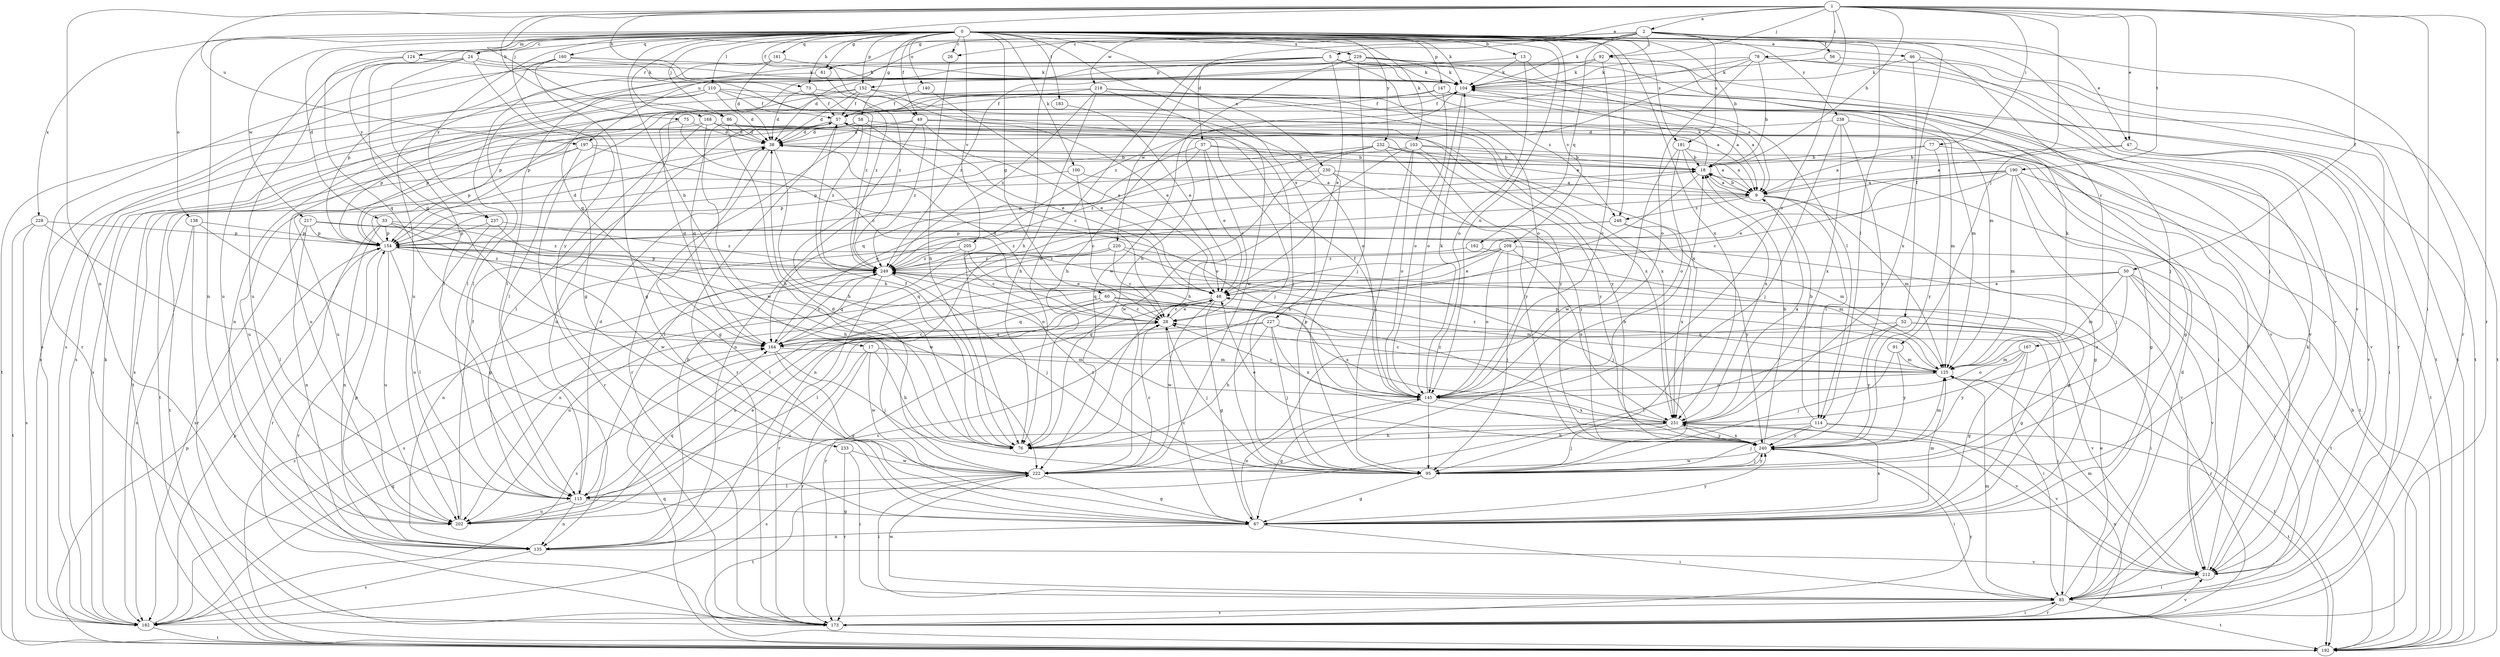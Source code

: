 strict digraph  {
0;
1;
2;
5;
9;
13;
17;
18;
24;
26;
28;
33;
37;
38;
46;
47;
48;
49;
50;
52;
56;
57;
58;
60;
61;
67;
73;
75;
76;
77;
78;
85;
86;
91;
92;
95;
100;
103;
104;
110;
114;
115;
124;
125;
135;
138;
140;
145;
147;
152;
154;
160;
161;
162;
164;
167;
168;
173;
181;
182;
183;
190;
192;
197;
202;
205;
208;
212;
217;
218;
220;
222;
227;
228;
229;
230;
231;
232;
233;
237;
238;
240;
248;
249;
0 -> 13  [label=b];
0 -> 17  [label=b];
0 -> 18  [label=b];
0 -> 24  [label=c];
0 -> 26  [label=c];
0 -> 33  [label=d];
0 -> 46  [label=e];
0 -> 49  [label=f];
0 -> 58  [label=g];
0 -> 60  [label=g];
0 -> 61  [label=g];
0 -> 73  [label=h];
0 -> 86  [label=j];
0 -> 100  [label=k];
0 -> 103  [label=k];
0 -> 104  [label=k];
0 -> 110  [label=l];
0 -> 124  [label=m];
0 -> 135  [label=n];
0 -> 138  [label=o];
0 -> 140  [label=o];
0 -> 145  [label=o];
0 -> 147  [label=p];
0 -> 152  [label=p];
0 -> 160  [label=q];
0 -> 161  [label=q];
0 -> 167  [label=r];
0 -> 168  [label=r];
0 -> 173  [label=r];
0 -> 181  [label=s];
0 -> 183  [label=t];
0 -> 205  [label=v];
0 -> 208  [label=v];
0 -> 212  [label=v];
0 -> 217  [label=w];
0 -> 227  [label=x];
0 -> 228  [label=x];
0 -> 229  [label=x];
0 -> 230  [label=x];
0 -> 231  [label=x];
0 -> 232  [label=y];
0 -> 233  [label=y];
0 -> 237  [label=y];
0 -> 248  [label=z];
1 -> 2  [label=a];
1 -> 5  [label=a];
1 -> 18  [label=b];
1 -> 47  [label=e];
1 -> 49  [label=f];
1 -> 50  [label=f];
1 -> 73  [label=h];
1 -> 75  [label=h];
1 -> 77  [label=i];
1 -> 78  [label=i];
1 -> 85  [label=i];
1 -> 86  [label=j];
1 -> 91  [label=j];
1 -> 92  [label=j];
1 -> 135  [label=n];
1 -> 145  [label=o];
1 -> 173  [label=r];
1 -> 190  [label=t];
1 -> 197  [label=u];
2 -> 26  [label=c];
2 -> 37  [label=d];
2 -> 47  [label=e];
2 -> 52  [label=f];
2 -> 56  [label=f];
2 -> 61  [label=g];
2 -> 76  [label=h];
2 -> 92  [label=j];
2 -> 104  [label=k];
2 -> 114  [label=l];
2 -> 162  [label=q];
2 -> 181  [label=s];
2 -> 197  [label=u];
2 -> 218  [label=w];
2 -> 237  [label=y];
2 -> 238  [label=y];
5 -> 9  [label=a];
5 -> 48  [label=e];
5 -> 76  [label=h];
5 -> 104  [label=k];
5 -> 145  [label=o];
5 -> 152  [label=p];
5 -> 182  [label=s];
5 -> 192  [label=t];
5 -> 202  [label=u];
5 -> 220  [label=w];
5 -> 248  [label=z];
9 -> 18  [label=b];
9 -> 67  [label=g];
9 -> 114  [label=l];
9 -> 125  [label=m];
9 -> 135  [label=n];
9 -> 248  [label=z];
13 -> 104  [label=k];
13 -> 114  [label=l];
13 -> 145  [label=o];
13 -> 249  [label=z];
17 -> 76  [label=h];
17 -> 125  [label=m];
17 -> 173  [label=r];
17 -> 202  [label=u];
17 -> 222  [label=w];
18 -> 9  [label=a];
18 -> 76  [label=h];
18 -> 104  [label=k];
18 -> 154  [label=p];
24 -> 67  [label=g];
24 -> 104  [label=k];
24 -> 115  [label=l];
24 -> 164  [label=q];
24 -> 202  [label=u];
24 -> 249  [label=z];
26 -> 76  [label=h];
28 -> 38  [label=d];
28 -> 48  [label=e];
28 -> 95  [label=j];
28 -> 164  [label=q];
33 -> 76  [label=h];
33 -> 125  [label=m];
33 -> 135  [label=n];
33 -> 154  [label=p];
33 -> 173  [label=r];
33 -> 222  [label=w];
37 -> 9  [label=a];
37 -> 18  [label=b];
37 -> 28  [label=c];
37 -> 48  [label=e];
37 -> 135  [label=n];
37 -> 249  [label=z];
38 -> 18  [label=b];
38 -> 67  [label=g];
38 -> 76  [label=h];
38 -> 202  [label=u];
46 -> 104  [label=k];
46 -> 192  [label=t];
46 -> 212  [label=v];
46 -> 231  [label=x];
47 -> 9  [label=a];
47 -> 18  [label=b];
47 -> 85  [label=i];
47 -> 212  [label=v];
48 -> 28  [label=c];
48 -> 67  [label=g];
48 -> 85  [label=i];
48 -> 115  [label=l];
48 -> 173  [label=r];
48 -> 202  [label=u];
48 -> 222  [label=w];
49 -> 38  [label=d];
49 -> 48  [label=e];
49 -> 76  [label=h];
49 -> 85  [label=i];
49 -> 182  [label=s];
49 -> 231  [label=x];
49 -> 249  [label=z];
50 -> 48  [label=e];
50 -> 85  [label=i];
50 -> 125  [label=m];
50 -> 182  [label=s];
50 -> 192  [label=t];
50 -> 212  [label=v];
50 -> 231  [label=x];
52 -> 67  [label=g];
52 -> 115  [label=l];
52 -> 164  [label=q];
52 -> 173  [label=r];
52 -> 240  [label=y];
56 -> 104  [label=k];
56 -> 173  [label=r];
57 -> 38  [label=d];
57 -> 48  [label=e];
57 -> 154  [label=p];
57 -> 173  [label=r];
57 -> 182  [label=s];
57 -> 202  [label=u];
57 -> 240  [label=y];
58 -> 28  [label=c];
58 -> 38  [label=d];
58 -> 173  [label=r];
58 -> 192  [label=t];
58 -> 240  [label=y];
58 -> 249  [label=z];
60 -> 28  [label=c];
60 -> 125  [label=m];
60 -> 164  [label=q];
60 -> 202  [label=u];
60 -> 231  [label=x];
61 -> 115  [label=l];
61 -> 249  [label=z];
67 -> 28  [label=c];
67 -> 85  [label=i];
67 -> 125  [label=m];
67 -> 135  [label=n];
67 -> 145  [label=o];
67 -> 231  [label=x];
67 -> 240  [label=y];
73 -> 38  [label=d];
73 -> 57  [label=f];
73 -> 145  [label=o];
75 -> 28  [label=c];
75 -> 38  [label=d];
75 -> 164  [label=q];
76 -> 57  [label=f];
77 -> 9  [label=a];
77 -> 18  [label=b];
77 -> 192  [label=t];
77 -> 240  [label=y];
78 -> 18  [label=b];
78 -> 76  [label=h];
78 -> 95  [label=j];
78 -> 104  [label=k];
78 -> 145  [label=o];
78 -> 192  [label=t];
78 -> 249  [label=z];
85 -> 38  [label=d];
85 -> 48  [label=e];
85 -> 104  [label=k];
85 -> 125  [label=m];
85 -> 173  [label=r];
85 -> 182  [label=s];
85 -> 192  [label=t];
85 -> 222  [label=w];
86 -> 38  [label=d];
86 -> 76  [label=h];
86 -> 125  [label=m];
86 -> 164  [label=q];
91 -> 95  [label=j];
91 -> 125  [label=m];
91 -> 240  [label=y];
92 -> 95  [label=j];
92 -> 104  [label=k];
92 -> 145  [label=o];
92 -> 164  [label=q];
92 -> 182  [label=s];
95 -> 67  [label=g];
95 -> 240  [label=y];
95 -> 249  [label=z];
100 -> 9  [label=a];
100 -> 28  [label=c];
100 -> 154  [label=p];
103 -> 9  [label=a];
103 -> 18  [label=b];
103 -> 76  [label=h];
103 -> 95  [label=j];
103 -> 145  [label=o];
103 -> 192  [label=t];
103 -> 240  [label=y];
104 -> 57  [label=f];
104 -> 76  [label=h];
104 -> 135  [label=n];
104 -> 145  [label=o];
110 -> 9  [label=a];
110 -> 38  [label=d];
110 -> 57  [label=f];
110 -> 95  [label=j];
110 -> 135  [label=n];
110 -> 182  [label=s];
110 -> 192  [label=t];
114 -> 18  [label=b];
114 -> 76  [label=h];
114 -> 95  [label=j];
114 -> 192  [label=t];
114 -> 212  [label=v];
114 -> 240  [label=y];
115 -> 38  [label=d];
115 -> 67  [label=g];
115 -> 135  [label=n];
115 -> 202  [label=u];
124 -> 104  [label=k];
124 -> 164  [label=q];
124 -> 202  [label=u];
125 -> 28  [label=c];
125 -> 104  [label=k];
125 -> 145  [label=o];
125 -> 154  [label=p];
125 -> 192  [label=t];
125 -> 249  [label=z];
135 -> 18  [label=b];
135 -> 28  [label=c];
135 -> 154  [label=p];
135 -> 182  [label=s];
135 -> 212  [label=v];
138 -> 67  [label=g];
138 -> 154  [label=p];
138 -> 173  [label=r];
138 -> 182  [label=s];
140 -> 48  [label=e];
140 -> 57  [label=f];
145 -> 28  [label=c];
145 -> 57  [label=f];
145 -> 67  [label=g];
145 -> 95  [label=j];
145 -> 104  [label=k];
145 -> 212  [label=v];
145 -> 231  [label=x];
147 -> 9  [label=a];
147 -> 57  [label=f];
147 -> 115  [label=l];
147 -> 145  [label=o];
147 -> 212  [label=v];
152 -> 38  [label=d];
152 -> 48  [label=e];
152 -> 57  [label=f];
152 -> 125  [label=m];
152 -> 154  [label=p];
152 -> 182  [label=s];
152 -> 212  [label=v];
154 -> 38  [label=d];
154 -> 115  [label=l];
154 -> 145  [label=o];
154 -> 173  [label=r];
154 -> 202  [label=u];
154 -> 249  [label=z];
160 -> 67  [label=g];
160 -> 104  [label=k];
160 -> 154  [label=p];
160 -> 173  [label=r];
160 -> 249  [label=z];
161 -> 38  [label=d];
161 -> 104  [label=k];
161 -> 115  [label=l];
162 -> 125  [label=m];
162 -> 249  [label=z];
164 -> 28  [label=c];
164 -> 67  [label=g];
164 -> 95  [label=j];
164 -> 125  [label=m];
164 -> 249  [label=z];
167 -> 67  [label=g];
167 -> 85  [label=i];
167 -> 125  [label=m];
167 -> 145  [label=o];
167 -> 240  [label=y];
168 -> 38  [label=d];
168 -> 95  [label=j];
168 -> 115  [label=l];
168 -> 154  [label=p];
168 -> 222  [label=w];
168 -> 231  [label=x];
173 -> 85  [label=i];
173 -> 212  [label=v];
173 -> 231  [label=x];
173 -> 240  [label=y];
181 -> 18  [label=b];
181 -> 67  [label=g];
181 -> 145  [label=o];
181 -> 222  [label=w];
181 -> 231  [label=x];
182 -> 104  [label=k];
182 -> 154  [label=p];
182 -> 164  [label=q];
182 -> 192  [label=t];
183 -> 48  [label=e];
190 -> 9  [label=a];
190 -> 28  [label=c];
190 -> 48  [label=e];
190 -> 67  [label=g];
190 -> 95  [label=j];
190 -> 115  [label=l];
190 -> 125  [label=m];
190 -> 192  [label=t];
192 -> 18  [label=b];
192 -> 154  [label=p];
192 -> 164  [label=q];
192 -> 249  [label=z];
197 -> 18  [label=b];
197 -> 145  [label=o];
197 -> 154  [label=p];
197 -> 173  [label=r];
197 -> 202  [label=u];
202 -> 48  [label=e];
202 -> 57  [label=f];
202 -> 164  [label=q];
205 -> 28  [label=c];
205 -> 135  [label=n];
205 -> 145  [label=o];
205 -> 249  [label=z];
208 -> 48  [label=e];
208 -> 95  [label=j];
208 -> 145  [label=o];
208 -> 164  [label=q];
208 -> 192  [label=t];
208 -> 231  [label=x];
208 -> 249  [label=z];
212 -> 57  [label=f];
212 -> 85  [label=i];
212 -> 125  [label=m];
217 -> 135  [label=n];
217 -> 154  [label=p];
217 -> 182  [label=s];
217 -> 212  [label=v];
217 -> 249  [label=z];
218 -> 9  [label=a];
218 -> 57  [label=f];
218 -> 76  [label=h];
218 -> 154  [label=p];
218 -> 222  [label=w];
218 -> 231  [label=x];
218 -> 249  [label=z];
220 -> 28  [label=c];
220 -> 67  [label=g];
220 -> 95  [label=j];
220 -> 115  [label=l];
220 -> 164  [label=q];
220 -> 249  [label=z];
222 -> 18  [label=b];
222 -> 28  [label=c];
222 -> 38  [label=d];
222 -> 67  [label=g];
222 -> 85  [label=i];
222 -> 115  [label=l];
222 -> 192  [label=t];
227 -> 76  [label=h];
227 -> 85  [label=i];
227 -> 95  [label=j];
227 -> 164  [label=q];
227 -> 182  [label=s];
227 -> 212  [label=v];
227 -> 231  [label=x];
228 -> 115  [label=l];
228 -> 154  [label=p];
228 -> 182  [label=s];
228 -> 192  [label=t];
229 -> 38  [label=d];
229 -> 95  [label=j];
229 -> 104  [label=k];
229 -> 115  [label=l];
229 -> 125  [label=m];
229 -> 192  [label=t];
229 -> 222  [label=w];
230 -> 9  [label=a];
230 -> 95  [label=j];
230 -> 164  [label=q];
230 -> 192  [label=t];
230 -> 240  [label=y];
231 -> 9  [label=a];
231 -> 76  [label=h];
231 -> 95  [label=j];
231 -> 182  [label=s];
231 -> 240  [label=y];
231 -> 249  [label=z];
232 -> 9  [label=a];
232 -> 18  [label=b];
232 -> 154  [label=p];
232 -> 164  [label=q];
232 -> 222  [label=w];
232 -> 240  [label=y];
233 -> 85  [label=i];
233 -> 173  [label=r];
233 -> 222  [label=w];
237 -> 154  [label=p];
237 -> 202  [label=u];
237 -> 222  [label=w];
237 -> 249  [label=z];
238 -> 38  [label=d];
238 -> 95  [label=j];
238 -> 212  [label=v];
238 -> 231  [label=x];
238 -> 240  [label=y];
240 -> 18  [label=b];
240 -> 48  [label=e];
240 -> 85  [label=i];
240 -> 95  [label=j];
240 -> 125  [label=m];
240 -> 222  [label=w];
240 -> 231  [label=x];
248 -> 154  [label=p];
248 -> 231  [label=x];
248 -> 240  [label=y];
248 -> 249  [label=z];
249 -> 48  [label=e];
249 -> 95  [label=j];
249 -> 154  [label=p];
249 -> 164  [label=q];
249 -> 173  [label=r];
249 -> 202  [label=u];
}

